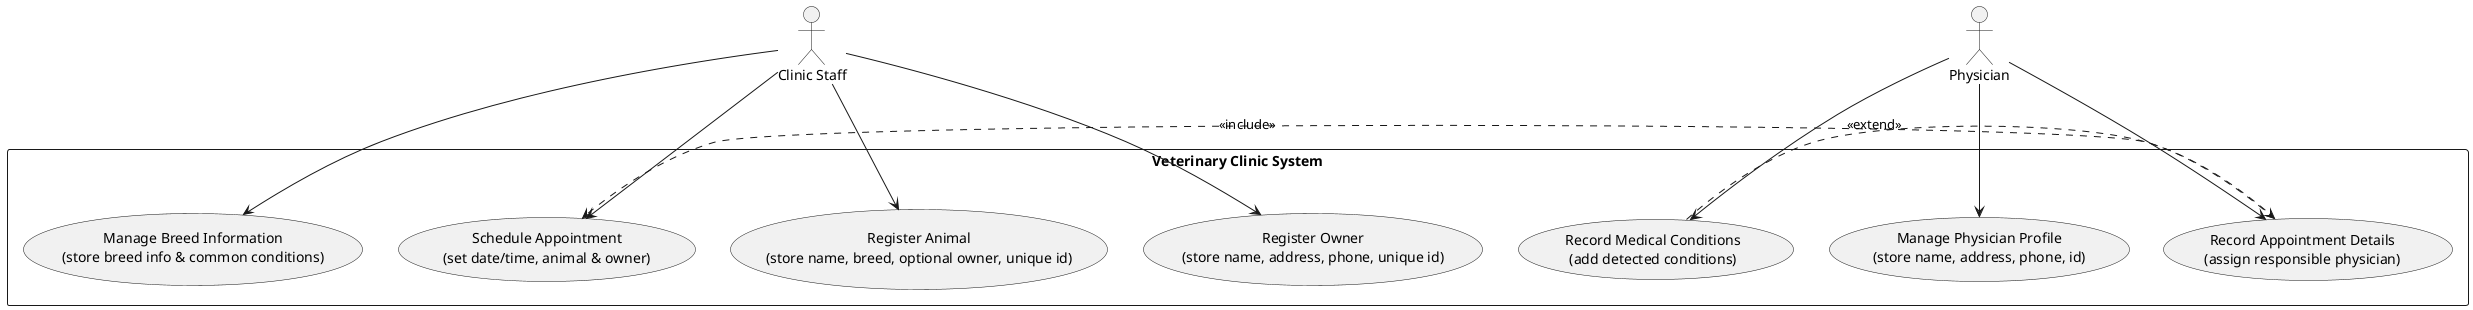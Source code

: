 @startuml
actor "Clinic Staff" as Staff
actor "Physician" as Physician

rectangle "Veterinary Clinic System" {

  usecase "Register Animal\n(store name, breed, optional owner, unique id)" as UC_RegisterAnimal
  usecase "Register Owner\n(store name, address, phone, unique id)" as UC_RegisterOwner
  usecase "Schedule Appointment\n(set date/time, animal & owner)" as UC_ScheduleAppointment
  usecase "Record Appointment Details\n(assign responsible physician)" as UC_AppointmentDetails
  usecase "Record Medical Conditions\n(add detected conditions)" as UC_RecordConditions
  usecase "Manage Breed Information\n(store breed info & common conditions)" as UC_ManageBreed
  usecase "Manage Physician Profile\n(store name, address, phone, id)" as UC_ManagePhysician

}

Staff --> UC_RegisterAnimal
Staff --> UC_RegisterOwner
Staff --> UC_ScheduleAppointment
Staff --> UC_ManageBreed

Physician --> UC_AppointmentDetails
Physician --> UC_RecordConditions
Physician --> UC_ManagePhysician

' Relationships between use cases:
UC_AppointmentDetails .> UC_ScheduleAppointment : <<include>>
UC_RecordConditions .> UC_AppointmentDetails : <<extend>>

@enduml